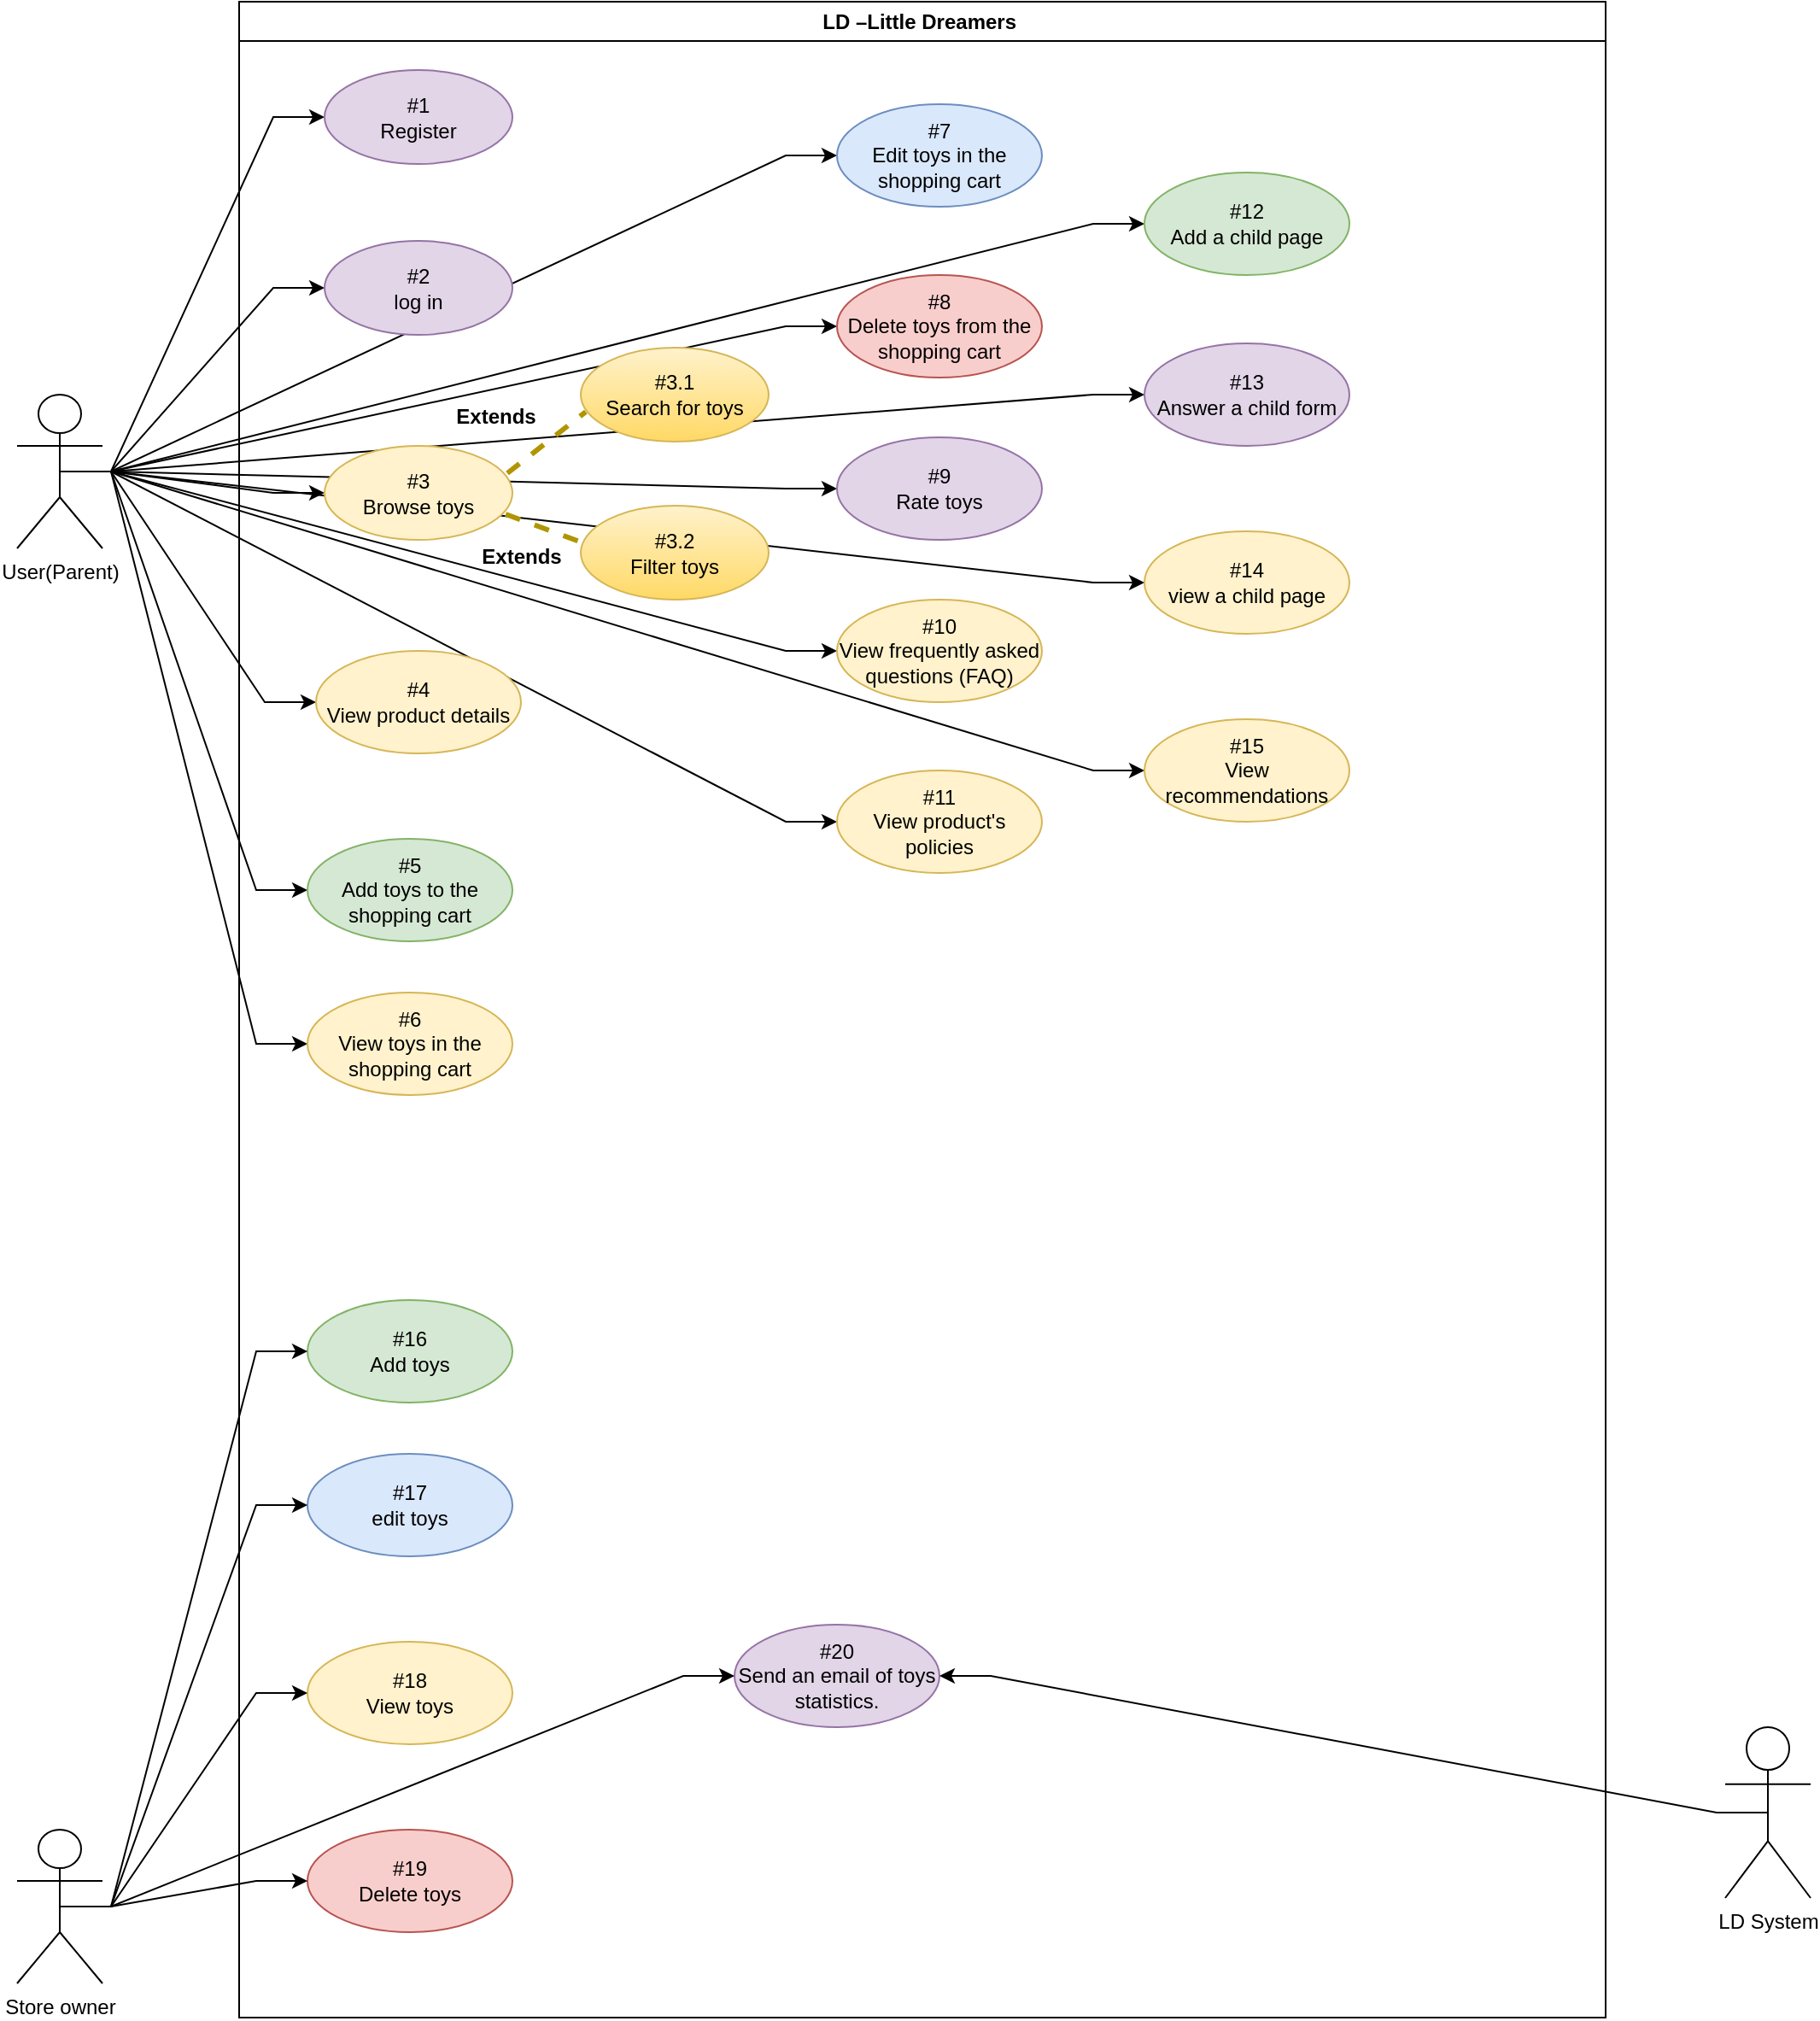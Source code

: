 <mxfile version="22.1.5" type="device">
  <diagram name="Page-1" id="tV89QdHwvv8chUVElJ16">
    <mxGraphModel dx="880" dy="1546" grid="1" gridSize="10" guides="1" tooltips="1" connect="1" arrows="1" fold="1" page="1" pageScale="1" pageWidth="850" pageHeight="1100" math="0" shadow="0">
      <root>
        <mxCell id="0" />
        <mxCell id="1" parent="0" />
        <mxCell id="_bVBFPzJAJngSoGrFBX7-27" style="edgeStyle=entityRelationEdgeStyle;rounded=0;orthogonalLoop=1;jettySize=auto;html=1;exitX=0.5;exitY=0.5;exitDx=0;exitDy=0;exitPerimeter=0;entryX=0;entryY=0.5;entryDx=0;entryDy=0;" parent="1" source="_bVBFPzJAJngSoGrFBX7-1" target="_bVBFPzJAJngSoGrFBX7-4" edge="1">
          <mxGeometry relative="1" as="geometry" />
        </mxCell>
        <mxCell id="_bVBFPzJAJngSoGrFBX7-28" style="edgeStyle=entityRelationEdgeStyle;rounded=0;orthogonalLoop=1;jettySize=auto;html=1;exitX=0.5;exitY=0.5;exitDx=0;exitDy=0;exitPerimeter=0;entryX=0;entryY=0.5;entryDx=0;entryDy=0;" parent="1" source="_bVBFPzJAJngSoGrFBX7-1" target="_bVBFPzJAJngSoGrFBX7-6" edge="1">
          <mxGeometry relative="1" as="geometry" />
        </mxCell>
        <mxCell id="_bVBFPzJAJngSoGrFBX7-29" style="rounded=0;orthogonalLoop=1;jettySize=auto;html=1;exitX=0.5;exitY=0.5;exitDx=0;exitDy=0;exitPerimeter=0;entryX=0;entryY=0.5;entryDx=0;entryDy=0;edgeStyle=entityRelationEdgeStyle;" parent="1" source="_bVBFPzJAJngSoGrFBX7-1" target="_bVBFPzJAJngSoGrFBX7-7" edge="1">
          <mxGeometry relative="1" as="geometry" />
        </mxCell>
        <mxCell id="_bVBFPzJAJngSoGrFBX7-30" style="edgeStyle=entityRelationEdgeStyle;rounded=0;orthogonalLoop=1;jettySize=auto;html=1;exitX=0.5;exitY=0.5;exitDx=0;exitDy=0;exitPerimeter=0;entryX=0;entryY=0.5;entryDx=0;entryDy=0;" parent="1" source="_bVBFPzJAJngSoGrFBX7-1" target="_bVBFPzJAJngSoGrFBX7-10" edge="1">
          <mxGeometry relative="1" as="geometry" />
        </mxCell>
        <mxCell id="_bVBFPzJAJngSoGrFBX7-31" style="edgeStyle=entityRelationEdgeStyle;rounded=0;orthogonalLoop=1;jettySize=auto;html=1;exitX=0.5;exitY=0.5;exitDx=0;exitDy=0;exitPerimeter=0;entryX=0;entryY=0.5;entryDx=0;entryDy=0;" parent="1" source="_bVBFPzJAJngSoGrFBX7-1" target="_bVBFPzJAJngSoGrFBX7-11" edge="1">
          <mxGeometry relative="1" as="geometry" />
        </mxCell>
        <mxCell id="_bVBFPzJAJngSoGrFBX7-48" style="edgeStyle=entityRelationEdgeStyle;rounded=0;orthogonalLoop=1;jettySize=auto;html=1;exitX=0.5;exitY=0.5;exitDx=0;exitDy=0;exitPerimeter=0;entryX=0;entryY=0.5;entryDx=0;entryDy=0;" parent="1" source="_bVBFPzJAJngSoGrFBX7-1" target="_bVBFPzJAJngSoGrFBX7-20" edge="1">
          <mxGeometry relative="1" as="geometry" />
        </mxCell>
        <mxCell id="_bVBFPzJAJngSoGrFBX7-49" style="edgeStyle=entityRelationEdgeStyle;rounded=0;orthogonalLoop=1;jettySize=auto;html=1;exitX=0.5;exitY=0.5;exitDx=0;exitDy=0;exitPerimeter=0;entryX=0;entryY=0.5;entryDx=0;entryDy=0;" parent="1" source="_bVBFPzJAJngSoGrFBX7-1" target="_bVBFPzJAJngSoGrFBX7-19" edge="1">
          <mxGeometry relative="1" as="geometry" />
        </mxCell>
        <mxCell id="_bVBFPzJAJngSoGrFBX7-51" style="edgeStyle=entityRelationEdgeStyle;rounded=0;orthogonalLoop=1;jettySize=auto;html=1;exitX=0.5;exitY=0.5;exitDx=0;exitDy=0;exitPerimeter=0;entryX=0;entryY=0.5;entryDx=0;entryDy=0;" parent="1" source="_bVBFPzJAJngSoGrFBX7-1" target="_bVBFPzJAJngSoGrFBX7-12" edge="1">
          <mxGeometry relative="1" as="geometry" />
        </mxCell>
        <mxCell id="_bVBFPzJAJngSoGrFBX7-56" style="edgeStyle=entityRelationEdgeStyle;rounded=0;orthogonalLoop=1;jettySize=auto;html=1;exitX=0.5;exitY=0.5;exitDx=0;exitDy=0;exitPerimeter=0;entryX=0;entryY=0.5;entryDx=0;entryDy=0;" parent="1" source="_bVBFPzJAJngSoGrFBX7-1" target="_bVBFPzJAJngSoGrFBX7-16" edge="1">
          <mxGeometry relative="1" as="geometry" />
        </mxCell>
        <mxCell id="_bVBFPzJAJngSoGrFBX7-57" style="edgeStyle=entityRelationEdgeStyle;rounded=0;orthogonalLoop=1;jettySize=auto;html=1;exitX=0.5;exitY=0.5;exitDx=0;exitDy=0;exitPerimeter=0;" parent="1" source="_bVBFPzJAJngSoGrFBX7-1" target="_bVBFPzJAJngSoGrFBX7-17" edge="1">
          <mxGeometry relative="1" as="geometry" />
        </mxCell>
        <mxCell id="_bVBFPzJAJngSoGrFBX7-58" style="edgeStyle=entityRelationEdgeStyle;rounded=0;orthogonalLoop=1;jettySize=auto;html=1;exitX=0.5;exitY=0.5;exitDx=0;exitDy=0;exitPerimeter=0;entryX=0;entryY=0.5;entryDx=0;entryDy=0;" parent="1" source="_bVBFPzJAJngSoGrFBX7-1" target="_bVBFPzJAJngSoGrFBX7-21" edge="1">
          <mxGeometry relative="1" as="geometry" />
        </mxCell>
        <mxCell id="_bVBFPzJAJngSoGrFBX7-59" style="edgeStyle=entityRelationEdgeStyle;rounded=0;orthogonalLoop=1;jettySize=auto;html=1;exitX=0.5;exitY=0.5;exitDx=0;exitDy=0;exitPerimeter=0;entryX=0;entryY=0.5;entryDx=0;entryDy=0;" parent="1" source="_bVBFPzJAJngSoGrFBX7-1" target="_bVBFPzJAJngSoGrFBX7-22" edge="1">
          <mxGeometry relative="1" as="geometry" />
        </mxCell>
        <mxCell id="_bVBFPzJAJngSoGrFBX7-60" style="edgeStyle=entityRelationEdgeStyle;rounded=0;orthogonalLoop=1;jettySize=auto;html=1;exitX=0.5;exitY=0.5;exitDx=0;exitDy=0;exitPerimeter=0;entryX=0;entryY=0.5;entryDx=0;entryDy=0;" parent="1" source="_bVBFPzJAJngSoGrFBX7-1" target="_bVBFPzJAJngSoGrFBX7-23" edge="1">
          <mxGeometry relative="1" as="geometry" />
        </mxCell>
        <mxCell id="_bVBFPzJAJngSoGrFBX7-61" style="edgeStyle=entityRelationEdgeStyle;rounded=0;orthogonalLoop=1;jettySize=auto;html=1;exitX=0.5;exitY=0.5;exitDx=0;exitDy=0;exitPerimeter=0;entryX=0;entryY=0.5;entryDx=0;entryDy=0;" parent="1" source="_bVBFPzJAJngSoGrFBX7-1" target="_bVBFPzJAJngSoGrFBX7-24" edge="1">
          <mxGeometry relative="1" as="geometry" />
        </mxCell>
        <mxCell id="Y_qzJUjkouMT29nc49VI-1" style="edgeStyle=entityRelationEdgeStyle;rounded=0;orthogonalLoop=1;jettySize=auto;html=1;exitX=0.5;exitY=0.5;exitDx=0;exitDy=0;exitPerimeter=0;entryX=0;entryY=0.5;entryDx=0;entryDy=0;" edge="1" parent="1" source="_bVBFPzJAJngSoGrFBX7-1" target="_bVBFPzJAJngSoGrFBX7-13">
          <mxGeometry relative="1" as="geometry" />
        </mxCell>
        <mxCell id="_bVBFPzJAJngSoGrFBX7-1" value="User(Parent)" style="shape=umlActor;verticalLabelPosition=bottom;verticalAlign=top;html=1;outlineConnect=0;" parent="1" vertex="1">
          <mxGeometry x="110" y="80" width="50" height="90" as="geometry" />
        </mxCell>
        <mxCell id="_bVBFPzJAJngSoGrFBX7-3" value="LD –Little Dreamers&amp;nbsp;" style="swimlane;whiteSpace=wrap;html=1;" parent="1" vertex="1">
          <mxGeometry x="240" y="-150" width="800" height="1180" as="geometry" />
        </mxCell>
        <mxCell id="_bVBFPzJAJngSoGrFBX7-4" value="#1&lt;br&gt;Register" style="ellipse;whiteSpace=wrap;html=1;fillColor=#e1d5e7;strokeColor=#9673a6;" parent="_bVBFPzJAJngSoGrFBX7-3" vertex="1">
          <mxGeometry x="50" y="40" width="110" height="55" as="geometry" />
        </mxCell>
        <mxCell id="_bVBFPzJAJngSoGrFBX7-6" value="#2&lt;br&gt;log in" style="ellipse;whiteSpace=wrap;html=1;fillColor=#e1d5e7;strokeColor=#9673a6;" parent="_bVBFPzJAJngSoGrFBX7-3" vertex="1">
          <mxGeometry x="50" y="140" width="110" height="55" as="geometry" />
        </mxCell>
        <mxCell id="_bVBFPzJAJngSoGrFBX7-7" value="#3&lt;br&gt;Browse toys" style="ellipse;whiteSpace=wrap;html=1;fillColor=#fff2cc;strokeColor=#d6b656;" parent="_bVBFPzJAJngSoGrFBX7-3" vertex="1">
          <mxGeometry x="50" y="260" width="110" height="55" as="geometry" />
        </mxCell>
        <mxCell id="_bVBFPzJAJngSoGrFBX7-8" value="#3.1&lt;br&gt;Search for toys" style="ellipse;whiteSpace=wrap;html=1;fillColor=#fff2cc;strokeColor=#d6b656;gradientColor=#ffd966;" parent="_bVBFPzJAJngSoGrFBX7-3" vertex="1">
          <mxGeometry x="200" y="202.5" width="110" height="55" as="geometry" />
        </mxCell>
        <mxCell id="_bVBFPzJAJngSoGrFBX7-9" value="#3.2&lt;br&gt;Filter toys" style="ellipse;whiteSpace=wrap;html=1;fillColor=#fff2cc;strokeColor=#d6b656;gradientColor=#ffd966;" parent="_bVBFPzJAJngSoGrFBX7-3" vertex="1">
          <mxGeometry x="200" y="295" width="110" height="55" as="geometry" />
        </mxCell>
        <mxCell id="_bVBFPzJAJngSoGrFBX7-10" value="#4&lt;br&gt;View product details" style="ellipse;whiteSpace=wrap;html=1;fillColor=#fff2cc;strokeColor=#d6b656;" parent="_bVBFPzJAJngSoGrFBX7-3" vertex="1">
          <mxGeometry x="45" y="380" width="120" height="60" as="geometry" />
        </mxCell>
        <mxCell id="_bVBFPzJAJngSoGrFBX7-11" value="#5&lt;br&gt;Add toys to the shopping cart" style="ellipse;whiteSpace=wrap;html=1;fillColor=#d5e8d4;strokeColor=#82b366;" parent="_bVBFPzJAJngSoGrFBX7-3" vertex="1">
          <mxGeometry x="40" y="490" width="120" height="60" as="geometry" />
        </mxCell>
        <mxCell id="_bVBFPzJAJngSoGrFBX7-12" value="#8&lt;br&gt;Delete toys from the shopping cart" style="ellipse;whiteSpace=wrap;html=1;fillColor=#f8cecc;strokeColor=#b85450;" parent="_bVBFPzJAJngSoGrFBX7-3" vertex="1">
          <mxGeometry x="350" y="160" width="120" height="60" as="geometry" />
        </mxCell>
        <mxCell id="_bVBFPzJAJngSoGrFBX7-13" value="#9&lt;br&gt;Rate toys" style="ellipse;whiteSpace=wrap;html=1;fillColor=#e1d5e7;strokeColor=#9673a6;" parent="_bVBFPzJAJngSoGrFBX7-3" vertex="1">
          <mxGeometry x="350" y="255" width="120" height="60" as="geometry" />
        </mxCell>
        <mxCell id="_bVBFPzJAJngSoGrFBX7-16" value="#10&lt;br&gt;View frequently asked questions (FAQ)" style="ellipse;whiteSpace=wrap;html=1;fillColor=#fff2cc;strokeColor=#d6b656;" parent="_bVBFPzJAJngSoGrFBX7-3" vertex="1">
          <mxGeometry x="350" y="350" width="120" height="60" as="geometry" />
        </mxCell>
        <mxCell id="_bVBFPzJAJngSoGrFBX7-19" value="#7&lt;br&gt;Edit toys in the shopping cart" style="ellipse;whiteSpace=wrap;html=1;fillColor=#dae8fc;strokeColor=#6c8ebf;" parent="_bVBFPzJAJngSoGrFBX7-3" vertex="1">
          <mxGeometry x="350" y="60" width="120" height="60" as="geometry" />
        </mxCell>
        <mxCell id="_bVBFPzJAJngSoGrFBX7-20" value="#6&lt;br&gt;View toys in the shopping cart" style="ellipse;whiteSpace=wrap;html=1;fillColor=#fff2cc;strokeColor=#d6b656;" parent="_bVBFPzJAJngSoGrFBX7-3" vertex="1">
          <mxGeometry x="40" y="580" width="120" height="60" as="geometry" />
        </mxCell>
        <mxCell id="_bVBFPzJAJngSoGrFBX7-17" value="#11&lt;br&gt;View product&#39;s policies" style="ellipse;whiteSpace=wrap;html=1;fillColor=#fff2cc;strokeColor=#d6b656;" parent="_bVBFPzJAJngSoGrFBX7-3" vertex="1">
          <mxGeometry x="350" y="450" width="120" height="60" as="geometry" />
        </mxCell>
        <mxCell id="_bVBFPzJAJngSoGrFBX7-21" value="#12&lt;br&gt;Add a child page" style="ellipse;whiteSpace=wrap;html=1;fillColor=#d5e8d4;strokeColor=#82b366;" parent="_bVBFPzJAJngSoGrFBX7-3" vertex="1">
          <mxGeometry x="530" y="100" width="120" height="60" as="geometry" />
        </mxCell>
        <mxCell id="_bVBFPzJAJngSoGrFBX7-22" value="#13&lt;br&gt;Answer a child form" style="ellipse;whiteSpace=wrap;html=1;fillColor=#e1d5e7;strokeColor=#9673a6;" parent="_bVBFPzJAJngSoGrFBX7-3" vertex="1">
          <mxGeometry x="530" y="200" width="120" height="60" as="geometry" />
        </mxCell>
        <mxCell id="_bVBFPzJAJngSoGrFBX7-23" value="#14&lt;br&gt;view a child page" style="ellipse;whiteSpace=wrap;html=1;fillColor=#fff2cc;strokeColor=#d6b656;" parent="_bVBFPzJAJngSoGrFBX7-3" vertex="1">
          <mxGeometry x="530" y="310" width="120" height="60" as="geometry" />
        </mxCell>
        <mxCell id="_bVBFPzJAJngSoGrFBX7-24" value="#15&lt;br&gt;View recommendations" style="ellipse;whiteSpace=wrap;html=1;fillColor=#fff2cc;strokeColor=#d6b656;" parent="_bVBFPzJAJngSoGrFBX7-3" vertex="1">
          <mxGeometry x="530" y="420" width="120" height="60" as="geometry" />
        </mxCell>
        <mxCell id="_bVBFPzJAJngSoGrFBX7-33" value="#16&lt;br&gt;Add toys" style="ellipse;whiteSpace=wrap;html=1;fillColor=#d5e8d4;strokeColor=#82b366;" parent="_bVBFPzJAJngSoGrFBX7-3" vertex="1">
          <mxGeometry x="40" y="760" width="120" height="60" as="geometry" />
        </mxCell>
        <mxCell id="_bVBFPzJAJngSoGrFBX7-34" value="#18&lt;br&gt;View toys" style="ellipse;whiteSpace=wrap;html=1;fillColor=#fff2cc;strokeColor=#d6b656;" parent="_bVBFPzJAJngSoGrFBX7-3" vertex="1">
          <mxGeometry x="40" y="960" width="120" height="60" as="geometry" />
        </mxCell>
        <mxCell id="_bVBFPzJAJngSoGrFBX7-35" value="#17&lt;br&gt;edit toys" style="ellipse;whiteSpace=wrap;html=1;fillColor=#dae8fc;strokeColor=#6c8ebf;" parent="_bVBFPzJAJngSoGrFBX7-3" vertex="1">
          <mxGeometry x="40" y="850" width="120" height="60" as="geometry" />
        </mxCell>
        <mxCell id="_bVBFPzJAJngSoGrFBX7-36" value="#19&lt;br&gt;Delete toys" style="ellipse;whiteSpace=wrap;html=1;fillColor=#f8cecc;strokeColor=#b85450;" parent="_bVBFPzJAJngSoGrFBX7-3" vertex="1">
          <mxGeometry x="40" y="1070" width="120" height="60" as="geometry" />
        </mxCell>
        <mxCell id="_bVBFPzJAJngSoGrFBX7-37" value="#20&lt;br&gt;Send an email of toys statistics." style="ellipse;whiteSpace=wrap;html=1;fillColor=#e1d5e7;strokeColor=#9673a6;" parent="_bVBFPzJAJngSoGrFBX7-3" vertex="1">
          <mxGeometry x="290" y="950" width="120" height="60" as="geometry" />
        </mxCell>
        <mxCell id="_bVBFPzJAJngSoGrFBX7-62" value="" style="endArrow=none;dashed=1;html=1;rounded=0;exitX=0.973;exitY=0.291;exitDx=0;exitDy=0;entryX=0.027;entryY=0.682;entryDx=0;entryDy=0;fillColor=#e3c800;strokeColor=#B09500;strokeWidth=3;exitPerimeter=0;entryPerimeter=0;" parent="_bVBFPzJAJngSoGrFBX7-3" source="_bVBFPzJAJngSoGrFBX7-7" target="_bVBFPzJAJngSoGrFBX7-8" edge="1">
          <mxGeometry width="50" height="50" relative="1" as="geometry">
            <mxPoint x="170" y="230" as="sourcePoint" />
            <mxPoint x="220" y="180" as="targetPoint" />
          </mxGeometry>
        </mxCell>
        <mxCell id="_bVBFPzJAJngSoGrFBX7-63" value="" style="endArrow=none;dashed=1;html=1;rounded=0;exitX=0.964;exitY=0.727;exitDx=0;exitDy=0;entryX=0.018;entryY=0.4;entryDx=0;entryDy=0;fillColor=#e3c800;strokeColor=#B09500;strokeWidth=3;exitPerimeter=0;entryPerimeter=0;" parent="_bVBFPzJAJngSoGrFBX7-3" source="_bVBFPzJAJngSoGrFBX7-7" target="_bVBFPzJAJngSoGrFBX7-9" edge="1">
          <mxGeometry width="50" height="50" relative="1" as="geometry">
            <mxPoint x="167" y="286" as="sourcePoint" />
            <mxPoint x="220" y="243" as="targetPoint" />
          </mxGeometry>
        </mxCell>
        <mxCell id="_bVBFPzJAJngSoGrFBX7-64" value="&lt;b&gt;Extends&lt;/b&gt;" style="text;html=1;align=center;verticalAlign=middle;resizable=0;points=[];autosize=1;" parent="_bVBFPzJAJngSoGrFBX7-3" vertex="1">
          <mxGeometry x="115" y="227.5" width="70" height="30" as="geometry" />
        </mxCell>
        <mxCell id="_bVBFPzJAJngSoGrFBX7-65" value="&lt;b&gt;Extends&lt;/b&gt;" style="text;html=1;align=center;verticalAlign=middle;resizable=0;points=[];autosize=1;" parent="_bVBFPzJAJngSoGrFBX7-3" vertex="1">
          <mxGeometry x="130" y="310" width="70" height="30" as="geometry" />
        </mxCell>
        <mxCell id="_bVBFPzJAJngSoGrFBX7-41" style="edgeStyle=entityRelationEdgeStyle;rounded=0;orthogonalLoop=1;jettySize=auto;html=1;exitX=0.5;exitY=0.5;exitDx=0;exitDy=0;exitPerimeter=0;entryX=0;entryY=0.5;entryDx=0;entryDy=0;" parent="1" source="_bVBFPzJAJngSoGrFBX7-32" target="_bVBFPzJAJngSoGrFBX7-33" edge="1">
          <mxGeometry relative="1" as="geometry" />
        </mxCell>
        <mxCell id="_bVBFPzJAJngSoGrFBX7-42" style="edgeStyle=entityRelationEdgeStyle;rounded=0;orthogonalLoop=1;jettySize=auto;html=1;exitX=0.5;exitY=0.5;exitDx=0;exitDy=0;exitPerimeter=0;entryX=0;entryY=0.5;entryDx=0;entryDy=0;" parent="1" source="_bVBFPzJAJngSoGrFBX7-32" target="_bVBFPzJAJngSoGrFBX7-35" edge="1">
          <mxGeometry relative="1" as="geometry" />
        </mxCell>
        <mxCell id="_bVBFPzJAJngSoGrFBX7-43" style="edgeStyle=entityRelationEdgeStyle;rounded=0;orthogonalLoop=1;jettySize=auto;html=1;exitX=0.5;exitY=0.5;exitDx=0;exitDy=0;exitPerimeter=0;entryX=0;entryY=0.5;entryDx=0;entryDy=0;" parent="1" source="_bVBFPzJAJngSoGrFBX7-32" target="_bVBFPzJAJngSoGrFBX7-34" edge="1">
          <mxGeometry relative="1" as="geometry" />
        </mxCell>
        <mxCell id="_bVBFPzJAJngSoGrFBX7-44" style="edgeStyle=entityRelationEdgeStyle;rounded=0;orthogonalLoop=1;jettySize=auto;html=1;exitX=0.5;exitY=0.5;exitDx=0;exitDy=0;exitPerimeter=0;entryX=0;entryY=0.5;entryDx=0;entryDy=0;" parent="1" source="_bVBFPzJAJngSoGrFBX7-32" target="_bVBFPzJAJngSoGrFBX7-36" edge="1">
          <mxGeometry relative="1" as="geometry" />
        </mxCell>
        <mxCell id="_bVBFPzJAJngSoGrFBX7-46" style="edgeStyle=entityRelationEdgeStyle;rounded=0;orthogonalLoop=1;jettySize=auto;html=1;exitX=0.5;exitY=0.5;exitDx=0;exitDy=0;exitPerimeter=0;" parent="1" source="_bVBFPzJAJngSoGrFBX7-32" target="_bVBFPzJAJngSoGrFBX7-37" edge="1">
          <mxGeometry relative="1" as="geometry" />
        </mxCell>
        <mxCell id="_bVBFPzJAJngSoGrFBX7-32" value="Store owner" style="shape=umlActor;verticalLabelPosition=bottom;verticalAlign=top;html=1;outlineConnect=0;" parent="1" vertex="1">
          <mxGeometry x="110" y="920" width="50" height="90" as="geometry" />
        </mxCell>
        <mxCell id="_bVBFPzJAJngSoGrFBX7-45" style="edgeStyle=entityRelationEdgeStyle;rounded=0;orthogonalLoop=1;jettySize=auto;html=1;exitX=0.5;exitY=0.5;exitDx=0;exitDy=0;exitPerimeter=0;entryX=1;entryY=0.5;entryDx=0;entryDy=0;" parent="1" source="_bVBFPzJAJngSoGrFBX7-39" target="_bVBFPzJAJngSoGrFBX7-37" edge="1">
          <mxGeometry relative="1" as="geometry" />
        </mxCell>
        <mxCell id="_bVBFPzJAJngSoGrFBX7-39" value="LD System" style="shape=umlActor;verticalLabelPosition=bottom;verticalAlign=top;html=1;outlineConnect=0;" parent="1" vertex="1">
          <mxGeometry x="1110" y="860" width="50" height="100" as="geometry" />
        </mxCell>
      </root>
    </mxGraphModel>
  </diagram>
</mxfile>
